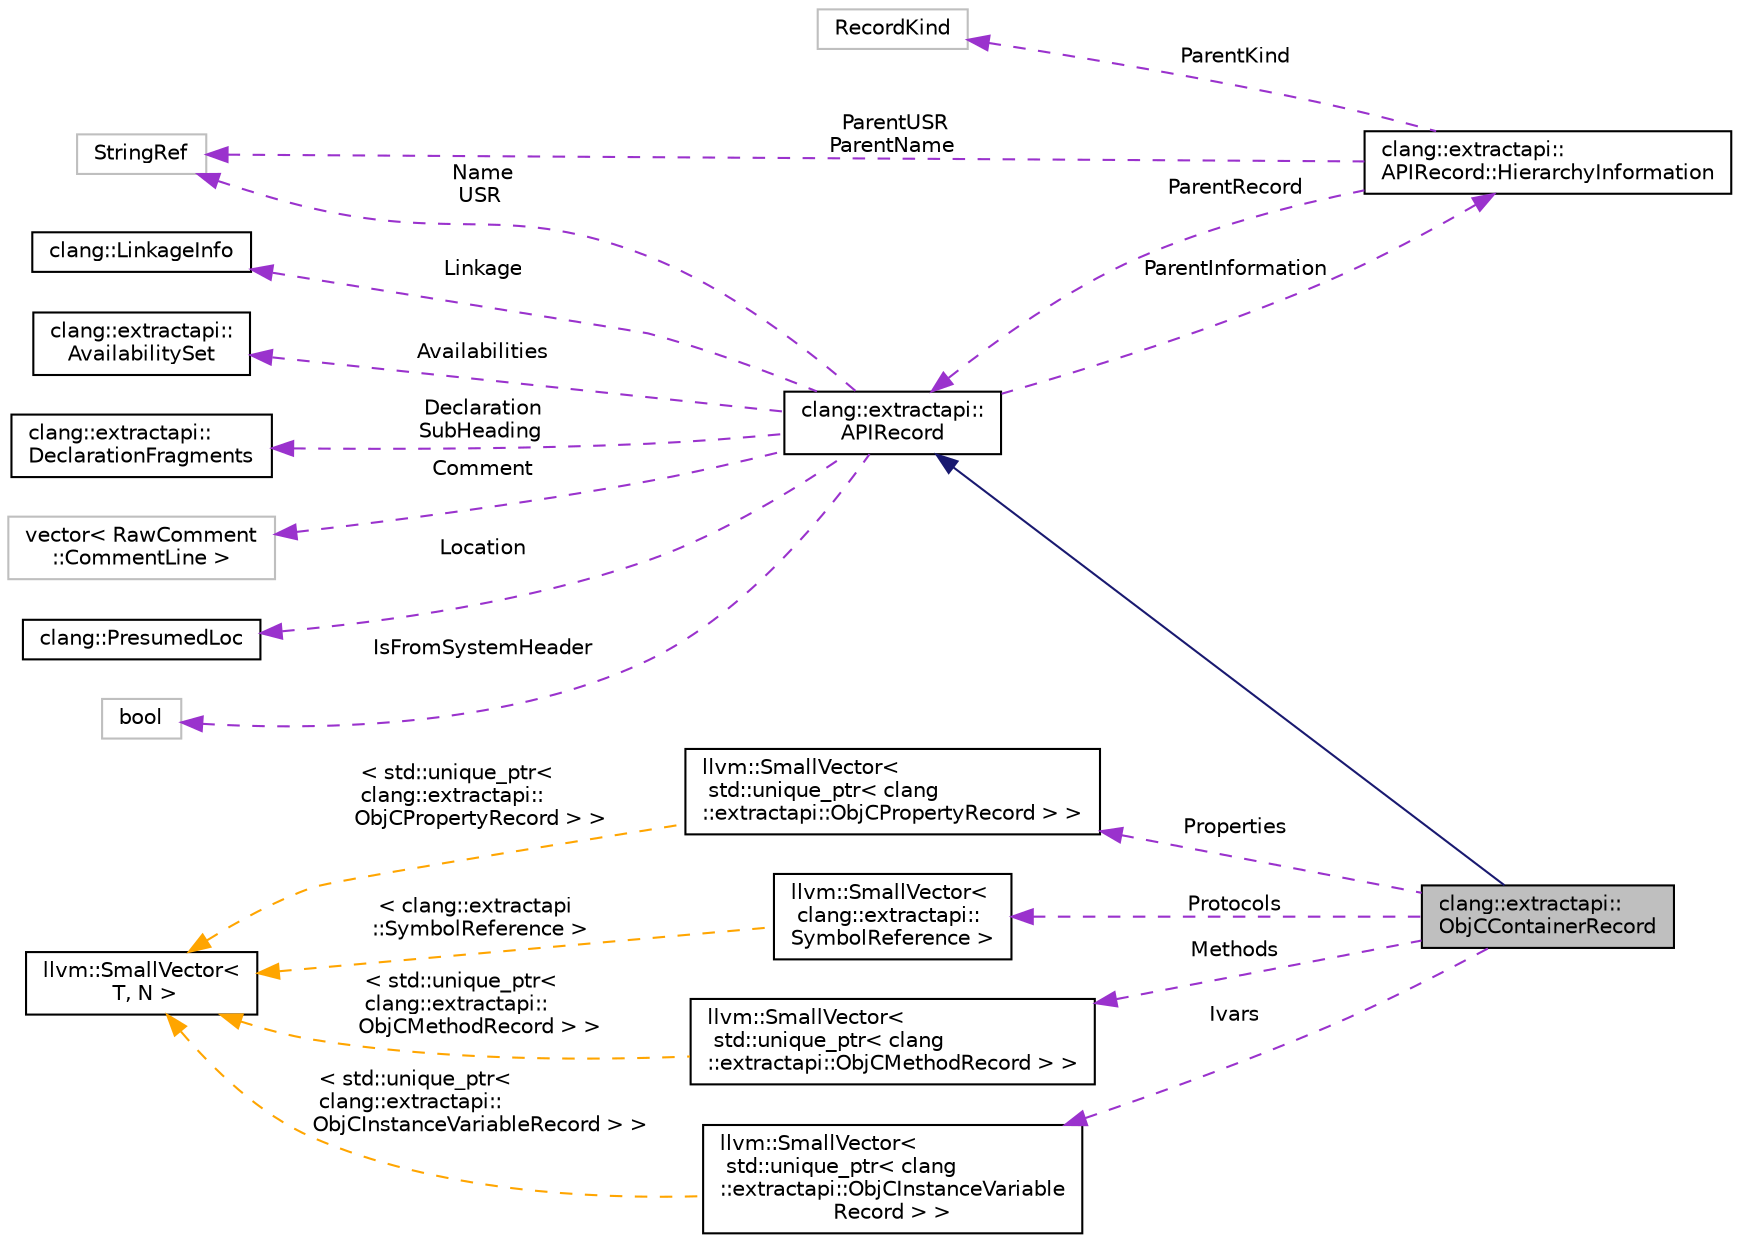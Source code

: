 digraph "clang::extractapi::ObjCContainerRecord"
{
 // LATEX_PDF_SIZE
  bgcolor="transparent";
  edge [fontname="Helvetica",fontsize="10",labelfontname="Helvetica",labelfontsize="10"];
  node [fontname="Helvetica",fontsize="10",shape=record];
  rankdir="LR";
  Node1 [label="clang::extractapi::\lObjCContainerRecord",height=0.2,width=0.4,color="black", fillcolor="grey75", style="filled", fontcolor="black",tooltip="The base representation of an Objective-C container record."];
  Node2 -> Node1 [dir="back",color="midnightblue",fontsize="10",style="solid",fontname="Helvetica"];
  Node2 [label="clang::extractapi::\lAPIRecord",height=0.2,width=0.4,color="black",URL="$structclang_1_1extractapi_1_1APIRecord.html",tooltip="The base representation of an API record. Holds common symbol information."];
  Node3 -> Node2 [dir="back",color="darkorchid3",fontsize="10",style="dashed",label=" Linkage" ,fontname="Helvetica"];
  Node3 [label="clang::LinkageInfo",height=0.2,width=0.4,color="black",URL="$classclang_1_1LinkageInfo.html",tooltip=" "];
  Node4 -> Node2 [dir="back",color="darkorchid3",fontsize="10",style="dashed",label=" Availabilities" ,fontname="Helvetica"];
  Node4 [label="clang::extractapi::\lAvailabilitySet",height=0.2,width=0.4,color="black",URL="$classclang_1_1extractapi_1_1AvailabilitySet.html",tooltip=" "];
  Node5 -> Node2 [dir="back",color="darkorchid3",fontsize="10",style="dashed",label=" Declaration\nSubHeading" ,fontname="Helvetica"];
  Node5 [label="clang::extractapi::\lDeclarationFragments",height=0.2,width=0.4,color="black",URL="$classclang_1_1extractapi_1_1DeclarationFragments.html",tooltip="DeclarationFragments is a vector of tagged important parts of a symbol's declaration."];
  Node6 -> Node2 [dir="back",color="darkorchid3",fontsize="10",style="dashed",label=" Comment" ,fontname="Helvetica"];
  Node6 [label="vector\< RawComment\l::CommentLine \>",height=0.2,width=0.4,color="grey75",tooltip=" "];
  Node7 -> Node2 [dir="back",color="darkorchid3",fontsize="10",style="dashed",label=" ParentInformation" ,fontname="Helvetica"];
  Node7 [label="clang::extractapi::\lAPIRecord::HierarchyInformation",height=0.2,width=0.4,color="black",URL="$structclang_1_1extractapi_1_1APIRecord_1_1HierarchyInformation.html",tooltip="Stores information about the context of the declaration of this API."];
  Node2 -> Node7 [dir="back",color="darkorchid3",fontsize="10",style="dashed",label=" ParentRecord" ,fontname="Helvetica"];
  Node8 -> Node7 [dir="back",color="darkorchid3",fontsize="10",style="dashed",label=" ParentKind" ,fontname="Helvetica"];
  Node8 [label="RecordKind",height=0.2,width=0.4,color="grey75",tooltip=" "];
  Node9 -> Node7 [dir="back",color="darkorchid3",fontsize="10",style="dashed",label=" ParentUSR\nParentName" ,fontname="Helvetica"];
  Node9 [label="StringRef",height=0.2,width=0.4,color="grey75",tooltip=" "];
  Node10 -> Node2 [dir="back",color="darkorchid3",fontsize="10",style="dashed",label=" Location" ,fontname="Helvetica"];
  Node10 [label="clang::PresumedLoc",height=0.2,width=0.4,color="black",URL="$classclang_1_1PresumedLoc.html",tooltip="Represents an unpacked \"presumed\" location which can be presented to the user."];
  Node11 -> Node2 [dir="back",color="darkorchid3",fontsize="10",style="dashed",label=" IsFromSystemHeader" ,fontname="Helvetica"];
  Node11 [label="bool",height=0.2,width=0.4,color="grey75",tooltip=" "];
  Node9 -> Node2 [dir="back",color="darkorchid3",fontsize="10",style="dashed",label=" Name\nUSR" ,fontname="Helvetica"];
  Node12 -> Node1 [dir="back",color="darkorchid3",fontsize="10",style="dashed",label=" Properties" ,fontname="Helvetica"];
  Node12 [label="llvm::SmallVector\<\l std::unique_ptr\< clang\l::extractapi::ObjCPropertyRecord \> \>",height=0.2,width=0.4,color="black",URL="$classllvm_1_1SmallVector.html",tooltip=" "];
  Node13 -> Node12 [dir="back",color="orange",fontsize="10",style="dashed",label=" \< std::unique_ptr\<\l clang::extractapi::\lObjCPropertyRecord \> \>" ,fontname="Helvetica"];
  Node13 [label="llvm::SmallVector\<\l T, N \>",height=0.2,width=0.4,color="black",URL="$classllvm_1_1SmallVector.html",tooltip=" "];
  Node14 -> Node1 [dir="back",color="darkorchid3",fontsize="10",style="dashed",label=" Protocols" ,fontname="Helvetica"];
  Node14 [label="llvm::SmallVector\<\l clang::extractapi::\lSymbolReference \>",height=0.2,width=0.4,color="black",URL="$classllvm_1_1SmallVector.html",tooltip=" "];
  Node13 -> Node14 [dir="back",color="orange",fontsize="10",style="dashed",label=" \< clang::extractapi\l::SymbolReference \>" ,fontname="Helvetica"];
  Node15 -> Node1 [dir="back",color="darkorchid3",fontsize="10",style="dashed",label=" Methods" ,fontname="Helvetica"];
  Node15 [label="llvm::SmallVector\<\l std::unique_ptr\< clang\l::extractapi::ObjCMethodRecord \> \>",height=0.2,width=0.4,color="black",URL="$classllvm_1_1SmallVector.html",tooltip=" "];
  Node13 -> Node15 [dir="back",color="orange",fontsize="10",style="dashed",label=" \< std::unique_ptr\<\l clang::extractapi::\lObjCMethodRecord \> \>" ,fontname="Helvetica"];
  Node16 -> Node1 [dir="back",color="darkorchid3",fontsize="10",style="dashed",label=" Ivars" ,fontname="Helvetica"];
  Node16 [label="llvm::SmallVector\<\l std::unique_ptr\< clang\l::extractapi::ObjCInstanceVariable\lRecord \> \>",height=0.2,width=0.4,color="black",URL="$classllvm_1_1SmallVector.html",tooltip=" "];
  Node13 -> Node16 [dir="back",color="orange",fontsize="10",style="dashed",label=" \< std::unique_ptr\<\l clang::extractapi::\lObjCInstanceVariableRecord \> \>" ,fontname="Helvetica"];
}

